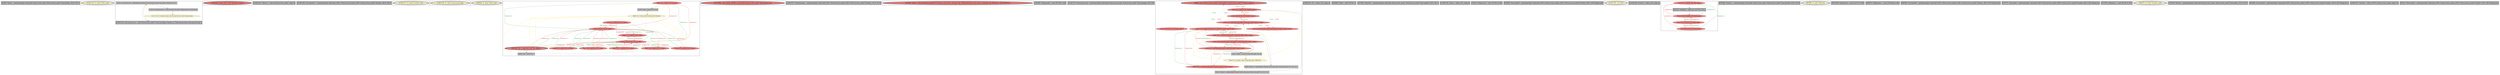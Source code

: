 
digraph G {





subgraph cluster36 {


node264 [penwidth=3.0,fontsize=20,fillcolor=grey,label="[5/50]  %next = getelementptr inbounds %struct.list_node, %struct.list_node* %arrayidx4, i32 0, i32 1",shape=rectangle,style=filled ]



}

subgraph cluster15 {


node236 [penwidth=3.0,fontsize=20,fillcolor=lemonchiffon,label="[132/133]  br label %for.cond",shape=ellipse,style=filled ]



}

subgraph cluster35 {


node263 [fillcolor=grey,label="[109/114]  %arrayctor.next = getelementptr inbounds %struct.list_node, %struct.list_node* %arrayctor.cur, i64 1",shape=rectangle,style=filled ]
node262 [penwidth=3.0,fontsize=20,fillcolor=grey,label="[106/115]  %arrayctor.cur = phi %struct.list_node* [ %array.begin, %entry ], [ %arrayctor.next, %arrayctor.loop ]",shape=rectangle,style=filled ]
node260 [fillcolor=grey,label="[110/113]  %arrayctor.done = icmp eq %struct.list_node* %arrayctor.next, %arrayctor.end",shape=rectangle,style=filled ]
node261 [fillcolor=lemonchiffon,label="[111/112]  br i1 %arrayctor.done, label %arrayctor.cont, label %arrayctor.loop",shape=ellipse,style=filled ]

node262->node263 [style=solid,color=black,label="",penwidth=0.5,fontcolor=black ]
node261->node262 [style=solid,color=gold,label="C",penwidth=1.0,fontcolor=gold ]
node261->node260 [style=solid,color=gold,label="C",penwidth=1.0,fontcolor=gold ]
node263->node260 [style=solid,color=black,label="",penwidth=0.5,fontcolor=black ]
node261->node263 [style=solid,color=gold,label="C",penwidth=1.0,fontcolor=gold ]
node260->node261 [style=solid,color=black,label="",penwidth=0.5,fontcolor=black ]
node261->node261 [style=solid,color=gold,label="C",penwidth=1.0,fontcolor=gold ]
node263->node262 [style=solid,color=black,label="",penwidth=0.5,fontcolor=black ]


}

subgraph cluster11 {


node218 [penwidth=3.0,fontsize=20,fillcolor=lightcoral,label="[123/124]  store i32 0, i32* %retval, align 4",shape=ellipse,style=filled ]



}

subgraph cluster19 {


node240 [penwidth=3.0,fontsize=20,fillcolor=grey,label="[140/141]  %list_it = alloca %struct.list_node*, align 8",shape=rectangle,style=filled ]



}

subgraph cluster9 {


node216 [penwidth=3.0,fontsize=20,fillcolor=grey,label="[129/130]  %arrayidx11 = getelementptr inbounds [100 x %struct.list_node], [100 x %struct.list_node]* %nodes, i64 0, i64 0",shape=rectangle,style=filled ]



}

subgraph cluster8 {


node215 [penwidth=3.0,fontsize=20,fillcolor=lemonchiffon,label="[136/137]  br label %while.cond",shape=ellipse,style=filled ]



}

subgraph cluster10 {


node217 [penwidth=3.0,fontsize=20,fillcolor=lemonchiffon,label="[138/139]  br label %arrayctor.loop",shape=ellipse,style=filled ]



}

subgraph cluster23 {


node244 [penwidth=3.0,fontsize=20,fillcolor=lemonchiffon,label="[83/84]  br label %for.cond",shape=ellipse,style=filled ]



}

subgraph cluster7 {


node214 [fillcolor=lightcoral,label="[80/93]  %0 = load i32, i32* %i, align 4",shape=ellipse,style=filled ]
node212 [fillcolor=lightcoral,label="[62/69]  %3 = load i32, i32* %i, align 4",shape=ellipse,style=filled ]
node213 [fillcolor=grey,label="[81/92]  %cmp = icmp ult i32 %0, 99",shape=rectangle,style=filled ]
node211 [penwidth=3.0,fontsize=20,fillcolor=lightcoral,label="[0/105]  %5 = load i32, i32* %i, align 4",shape=ellipse,style=filled ]
node210 [fillcolor=lemonchiffon,label="[82/91]  br i1 %cmp, label %for.body, label %for.end",shape=ellipse,style=filled ]
node209 [fillcolor=lightcoral,label="[1/104]  store i32 0, i32* %i, align 4",shape=ellipse,style=filled ]
node208 [fillcolor=lightcoral,label="[53/102]  store i32 %inc, i32* %i, align 4",shape=ellipse,style=filled ]
node207 [fillcolor=lightcoral,label="[70/71]  %6 = load i32, i32* %i, align 4",shape=ellipse,style=filled ]
node202 [fillcolor=lightcoral,label="[2/103]  %4 = load i32, i32* %i, align 4",shape=ellipse,style=filled ]
node201 [fillcolor=lightcoral,label="[94/101]  %7 = load i32, i32* %i, align 4",shape=ellipse,style=filled ]
node203 [fillcolor=lightcoral,label="[54/61]  %8 = load i32, i32* %i, align 4",shape=ellipse,style=filled ]
node205 [fillcolor=grey,label="[89/90]  %inc = add i32 %5, 1",shape=rectangle,style=filled ]
node204 [fillcolor=lightcoral,label="[85/86]  %1 = load i32, i32* %i, align 4",shape=ellipse,style=filled ]
node206 [fillcolor=lightcoral,label="[72/79]  %2 = load i32, i32* %i, align 4",shape=ellipse,style=filled ]

node210->node208 [style=solid,color=gold,label="C",penwidth=1.0,fontcolor=gold ]
node210->node204 [style=solid,color=gold,label="C",penwidth=1.0,fontcolor=gold ]
node214->node209 [style=solid,color=firebrick3,label="A|indep|Const",penwidth=1.0,fontcolor=firebrick3 ]
node209->node211 [style=solid,color=forestgreen,label="T|indep|Const",penwidth=1.0,fontcolor=forestgreen ]
node210->node206 [style=solid,color=gold,label="C",penwidth=1.0,fontcolor=gold ]
node211->node209 [style=solid,color=firebrick3,label="A|indep|Const",penwidth=1.0,fontcolor=firebrick3 ]
node208->node211 [style=solid,color=forestgreen,label="T|indep|Const",penwidth=1.0,fontcolor=forestgreen ]
node211->node208 [style=solid,color=firebrick3,label="A|indep|Const",penwidth=1.0,fontcolor=firebrick3 ]
node209->node207 [style=solid,color=forestgreen,label="T|indep|Const",penwidth=1.0,fontcolor=forestgreen ]
node206->node208 [style=solid,color=firebrick3,label="A|indep|Const",penwidth=1.0,fontcolor=firebrick3 ]
node214->node208 [style=solid,color=firebrick3,label="A|indep|Const",penwidth=1.0,fontcolor=firebrick3 ]
node207->node209 [style=solid,color=firebrick3,label="A|indep|Const",penwidth=1.0,fontcolor=firebrick3 ]
node208->node207 [style=solid,color=forestgreen,label="T|indep|Const",penwidth=1.0,fontcolor=forestgreen ]
node204->node209 [style=solid,color=firebrick3,label="A|indep|Const",penwidth=1.0,fontcolor=firebrick3 ]
node212->node208 [style=solid,color=firebrick3,label="A|indep|Const",penwidth=1.0,fontcolor=firebrick3 ]
node201->node209 [style=solid,color=firebrick3,label="A|indep|Const",penwidth=1.0,fontcolor=firebrick3 ]
node210->node214 [style=solid,color=gold,label="C",penwidth=1.0,fontcolor=gold ]
node210->node213 [style=solid,color=gold,label="C",penwidth=1.0,fontcolor=gold ]
node205->node208 [style=solid,color=black,label="",penwidth=0.5,fontcolor=black ]
node201->node208 [style=solid,color=firebrick3,label="A|indep|Const",penwidth=1.0,fontcolor=firebrick3 ]
node208->node212 [style=solid,color=forestgreen,label="T|indep|Const",penwidth=1.0,fontcolor=forestgreen ]
node210->node210 [style=solid,color=gold,label="C",penwidth=1.0,fontcolor=gold ]
node210->node212 [style=solid,color=gold,label="C",penwidth=1.0,fontcolor=gold ]
node203->node209 [style=solid,color=firebrick3,label="A|indep|Const",penwidth=1.0,fontcolor=firebrick3 ]
node208->node214 [style=solid,color=forestgreen,label="T|indep|Const",penwidth=1.0,fontcolor=forestgreen ]
node211->node205 [style=solid,color=black,label="",penwidth=0.5,fontcolor=black ]
node209->node206 [style=solid,color=forestgreen,label="T|indep|Const",penwidth=1.0,fontcolor=forestgreen ]
node214->node213 [style=solid,color=black,label="",penwidth=0.5,fontcolor=black ]
node208->node203 [style=solid,color=forestgreen,label="T|indep|Const",penwidth=1.0,fontcolor=forestgreen ]
node207->node208 [style=solid,color=firebrick3,label="A|indep|Const",penwidth=1.0,fontcolor=firebrick3 ]
node209->node202 [style=solid,color=forestgreen,label="T|indep|Const",penwidth=1.0,fontcolor=forestgreen ]
node213->node210 [style=solid,color=black,label="",penwidth=0.5,fontcolor=black ]
node202->node208 [style=solid,color=firebrick3,label="A|indep|Const",penwidth=1.0,fontcolor=firebrick3 ]
node210->node205 [style=solid,color=gold,label="C",penwidth=1.0,fontcolor=gold ]
node208->node206 [style=solid,color=forestgreen,label="T|indep|Const",penwidth=1.0,fontcolor=forestgreen ]
node203->node208 [style=solid,color=firebrick3,label="A|indep|Const",penwidth=1.0,fontcolor=firebrick3 ]
node208->node202 [style=solid,color=forestgreen,label="T|indep|Const",penwidth=1.0,fontcolor=forestgreen ]
node209->node201 [style=solid,color=forestgreen,label="T|indep|Const",penwidth=1.0,fontcolor=forestgreen ]
node206->node209 [style=solid,color=firebrick3,label="A|indep|Const",penwidth=1.0,fontcolor=firebrick3 ]
node208->node204 [style=solid,color=forestgreen,label="T|indep|Const",penwidth=1.0,fontcolor=forestgreen ]
node212->node209 [style=solid,color=firebrick3,label="A|indep|Const",penwidth=1.0,fontcolor=firebrick3 ]
node204->node208 [style=solid,color=firebrick3,label="A|indep|Const",penwidth=1.0,fontcolor=firebrick3 ]
node210->node202 [style=solid,color=gold,label="C",penwidth=1.0,fontcolor=gold ]
node209->node203 [style=solid,color=forestgreen,label="T|indep|Const",penwidth=1.0,fontcolor=forestgreen ]
node208->node201 [style=solid,color=forestgreen,label="T|indep|Const",penwidth=1.0,fontcolor=forestgreen ]
node209->node214 [style=solid,color=forestgreen,label="T|indep|Const",penwidth=1.0,fontcolor=forestgreen ]
node210->node211 [style=solid,color=gold,label="C",penwidth=1.0,fontcolor=gold ]
node202->node209 [style=solid,color=firebrick3,label="A|indep|Const",penwidth=1.0,fontcolor=firebrick3 ]
node209->node204 [style=solid,color=forestgreen,label="T|indep|Const",penwidth=1.0,fontcolor=forestgreen ]
node209->node212 [style=solid,color=forestgreen,label="T|indep|Const",penwidth=1.0,fontcolor=forestgreen ]


}

subgraph cluster14 {


node235 [penwidth=3.0,fontsize=20,fillcolor=lightcoral,label="[107/108]  call void @_ZN9list_nodeC2Ev(%struct.list_node* %arrayctor.cur)",shape=ellipse,style=filled ]



}

subgraph cluster6 {


node200 [penwidth=3.0,fontsize=20,fillcolor=grey,label="[126/127]  %array.begin = getelementptr inbounds [100 x %struct.list_node], [100 x %struct.list_node]* %nodes, i32 0, i32 0",shape=rectangle,style=filled ]



}

subgraph cluster30 {


node251 [penwidth=3.0,fontsize=20,fillcolor=lightcoral,label="[15/16]  %call = call dereferenceable(272) %class.std::basic_ostream* @_ZNSolsEi(%class.std::basic_ostream* @_ZSt4cout, i32 %15)%15)",shape=ellipse,style=filled ]



}

subgraph cluster31 {


node252 [penwidth=3.0,fontsize=20,fillcolor=grey,label="[55/60]  %idxprom8 = zext i32 %8 to i64",shape=rectangle,style=filled ]



}

subgraph cluster0 {


node194 [penwidth=3.0,fontsize=20,fillcolor=grey,label="[116/117]  %arrayctor.end = getelementptr inbounds %struct.list_node, %struct.list_node* %array.begin, i64 100",shape=rectangle,style=filled ]



}

subgraph cluster13 {


node233 [penwidth=3.0,fontsize=20,fillcolor=lightcoral,label="[6/49]  store %struct.list_node* %arrayidx2, %struct.list_node** %next, align 8",shape=ellipse,style=filled ]
node232 [fillcolor=lightcoral,label="[40/41]  %13 = load %struct.list_node*, %struct.list_node** %list_it, align 8",shape=ellipse,style=filled ]
node230 [fillcolor=lightcoral,label="[9/26]  %11 = load i32, i32* %value13, align 8",shape=ellipse,style=filled ]
node227 [fillcolor=lightcoral,label="[8/27]  store %struct.list_node* null, %struct.list_node** %next10, align 8",shape=ellipse,style=filled ]
node229 [fillcolor=lightcoral,label="[29/46]  %10 = load %struct.list_node*, %struct.list_node** %list_it, align 8",shape=ellipse,style=filled ]
node228 [fillcolor=grey,label="[38/39]  %next15 = getelementptr inbounds %struct.list_node, %struct.list_node* %13, i32 0, i32 1",shape=rectangle,style=filled ]
node226 [fillcolor=lightcoral,label="[7/48]  %14 = load %struct.list_node*, %struct.list_node** %next15, align 8",shape=ellipse,style=filled ]
node221 [fillcolor=grey,label="[34/43]  %cmp12 = icmp ne %struct.list_node* %9, null",shape=rectangle,style=filled ]
node220 [fillcolor=lightcoral,label="[22/23]  store i32 %1, i32* %value, align 16",shape=ellipse,style=filled ]
node223 [fillcolor=lightcoral,label="[32/45]  store %struct.list_node* %arrayidx11, %struct.list_node** %list_it, align 8",shape=ellipse,style=filled ]
node231 [fillcolor=lightcoral,label="[24/25]  store i32 %6, i32* %value7, align 16",shape=ellipse,style=filled ]
node224 [fillcolor=lemonchiffon,label="[35/42]  br i1 %cmp12, label %while.body, label %while.end",shape=ellipse,style=filled ]
node222 [fillcolor=lightcoral,label="[33/44]  %9 = load %struct.list_node*, %struct.list_node** %list_it, align 8",shape=ellipse,style=filled ]
node234 [fillcolor=grey,label="[30/31]  %value13 = getelementptr inbounds %struct.list_node, %struct.list_node* %10, i32 0, i32 0",shape=rectangle,style=filled ]
node225 [fillcolor=lightcoral,label="[28/47]  store %struct.list_node* %14, %struct.list_node** %list_it, align 8",shape=ellipse,style=filled ]

node229->node234 [style=solid,color=black,label="",penwidth=0.5,fontcolor=black ]
node230->node227 [style=dotted,color=firebrick3,label="A|Conf",penwidth=1.0,fontcolor=firebrick3 ]
node226->node233 [style=dotted,color=firebrick3,label="A|Conf",penwidth=1.0,fontcolor=firebrick3 ]
node231->node226 [style=dotted,color=forestgreen,label="T|Conf",penwidth=1.0,fontcolor=forestgreen ]
node220->node230 [style=dotted,color=forestgreen,label="T|Conf",penwidth=1.0,fontcolor=forestgreen ]
node224->node224 [style=solid,color=gold,label="C",penwidth=1.0,fontcolor=gold ]
node229->node225 [style=solid,color=firebrick3,label="A|indep|Const",penwidth=1.0,fontcolor=firebrick3 ]
node224->node222 [style=solid,color=gold,label="C",penwidth=1.0,fontcolor=gold ]
node230->node220 [style=dotted,color=firebrick3,label="A|Conf",penwidth=1.0,fontcolor=firebrick3 ]
node224->node226 [style=solid,color=gold,label="C",penwidth=1.0,fontcolor=gold ]
node223->node232 [style=solid,color=forestgreen,label="T|indep|Const",penwidth=1.0,fontcolor=forestgreen ]
node225->node232 [style=solid,color=forestgreen,label="T|indep|Const",penwidth=1.0,fontcolor=forestgreen ]
node234->node230 [style=solid,color=black,label="",penwidth=0.5,fontcolor=black ]
node229->node223 [style=solid,color=firebrick3,label="A|indep|Const",penwidth=1.0,fontcolor=firebrick3 ]
node230->node233 [style=dotted,color=firebrick3,label="A|Conf",penwidth=1.0,fontcolor=firebrick3 ]
node233->node226 [style=dotted,color=forestgreen,label="T|Conf",penwidth=1.0,fontcolor=forestgreen ]
node233->node230 [style=dotted,color=forestgreen,label="T|Conf",penwidth=1.0,fontcolor=forestgreen ]
node228->node226 [style=solid,color=black,label="",penwidth=0.5,fontcolor=black ]
node230->node231 [style=dotted,color=firebrick3,label="A|Conf",penwidth=1.0,fontcolor=firebrick3 ]
node227->node230 [style=dotted,color=forestgreen,label="T|Conf",penwidth=1.0,fontcolor=forestgreen ]
node231->node230 [style=dotted,color=forestgreen,label="T|Conf",penwidth=1.0,fontcolor=forestgreen ]
node224->node229 [style=solid,color=gold,label="C",penwidth=1.0,fontcolor=gold ]
node226->node231 [style=dotted,color=firebrick3,label="A|Conf",penwidth=1.0,fontcolor=firebrick3 ]
node232->node225 [style=solid,color=firebrick3,label="A|indep|Const",penwidth=1.0,fontcolor=firebrick3 ]
node223->node229 [style=solid,color=forestgreen,label="T|indep|Const",penwidth=1.0,fontcolor=forestgreen ]
node232->node223 [style=solid,color=firebrick3,label="A|indep|Const",penwidth=1.0,fontcolor=firebrick3 ]
node226->node220 [style=dotted,color=firebrick3,label="A|Conf",penwidth=1.0,fontcolor=firebrick3 ]
node224->node232 [style=solid,color=gold,label="C",penwidth=1.0,fontcolor=gold ]
node222->node223 [style=solid,color=firebrick3,label="A|indep|Const",penwidth=1.0,fontcolor=firebrick3 ]
node226->node225 [style=solid,color=black,label="",penwidth=0.5,fontcolor=black ]
node227->node226 [style=dotted,color=forestgreen,label="T|Conf",penwidth=1.0,fontcolor=forestgreen ]
node224->node228 [style=solid,color=gold,label="C",penwidth=1.0,fontcolor=gold ]
node222->node221 [style=solid,color=black,label="",penwidth=0.5,fontcolor=black ]
node224->node221 [style=solid,color=gold,label="C",penwidth=1.0,fontcolor=gold ]
node221->node224 [style=solid,color=black,label="",penwidth=0.5,fontcolor=black ]
node223->node222 [style=solid,color=forestgreen,label="T|indep|Const",penwidth=1.0,fontcolor=forestgreen ]
node225->node229 [style=solid,color=forestgreen,label="T|indep|Const",penwidth=1.0,fontcolor=forestgreen ]
node224->node234 [style=solid,color=gold,label="C",penwidth=1.0,fontcolor=gold ]
node222->node225 [style=solid,color=firebrick3,label="A|indep|Const",penwidth=1.0,fontcolor=firebrick3 ]
node225->node222 [style=solid,color=forestgreen,label="T|indep|Const",penwidth=1.0,fontcolor=forestgreen ]
node224->node230 [style=solid,color=gold,label="C",penwidth=1.0,fontcolor=gold ]
node232->node228 [style=solid,color=black,label="",penwidth=0.5,fontcolor=black ]
node220->node226 [style=dotted,color=forestgreen,label="T|Conf",penwidth=1.0,fontcolor=forestgreen ]
node226->node227 [style=dotted,color=firebrick3,label="A|Conf",penwidth=1.0,fontcolor=firebrick3 ]
node224->node225 [style=solid,color=gold,label="C",penwidth=1.0,fontcolor=gold ]


}

subgraph cluster5 {


node199 [penwidth=3.0,fontsize=20,fillcolor=grey,label="[120/121]  %i = alloca i32, align 4",shape=rectangle,style=filled ]



}

subgraph cluster1 {


node195 [penwidth=3.0,fontsize=20,fillcolor=grey,label="[63/68]  %add = add i32 %3, 1",shape=rectangle,style=filled ]



}

subgraph cluster32 {


node253 [penwidth=3.0,fontsize=20,fillcolor=grey,label="[57/58]  %next10 = getelementptr inbounds %struct.list_node, %struct.list_node* %arrayidx9, i32 0, i32 1",shape=rectangle,style=filled ]



}

subgraph cluster3 {


node197 [penwidth=3.0,fontsize=20,fillcolor=grey,label="[118/119]  %sum = alloca i32, align 4",shape=rectangle,style=filled ]



}

subgraph cluster4 {


node198 [penwidth=3.0,fontsize=20,fillcolor=grey,label="[3/52]  %idxprom3 = zext i32 %4 to i64",shape=rectangle,style=filled ]



}

subgraph cluster17 {


node238 [penwidth=3.0,fontsize=20,fillcolor=grey,label="[56/59]  %arrayidx9 = getelementptr inbounds [100 x %struct.list_node], [100 x %struct.list_node]* %nodes, i64 0, i64 %idxprom8",shape=rectangle,style=filled ]



}

subgraph cluster16 {


node237 [penwidth=3.0,fontsize=20,fillcolor=lemonchiffon,label="[134/135]  ret i32 0",shape=ellipse,style=filled ]



}

subgraph cluster2 {


node196 [penwidth=3.0,fontsize=20,fillcolor=grey,label="[122/125]  %retval = alloca i32, align 4",shape=rectangle,style=filled ]



}

subgraph cluster34 {


node259 [fillcolor=lightcoral,label="[12/19]  %12 = load i32, i32* %sum, align 4",shape=ellipse,style=filled ]
node257 [fillcolor=lightcoral,label="[11/20]  store i32 %add14, i32* %sum, align 4",shape=ellipse,style=filled ]
node255 [fillcolor=lightcoral,label="[13/18]  store i32 0, i32* %sum, align 4",shape=ellipse,style=filled ]
node258 [penwidth=3.0,fontsize=20,fillcolor=grey,label="[10/21]  %add14 = add nsw i32 %12, %11",shape=rectangle,style=filled ]
node256 [fillcolor=lightcoral,label="[14/17]  %15 = load i32, i32* %sum, align 4",shape=ellipse,style=filled ]

node257->node259 [style=solid,color=forestgreen,label="T|indep|Const",penwidth=1.0,fontcolor=forestgreen ]
node259->node257 [style=solid,color=firebrick3,label="A|indep|Const",penwidth=1.0,fontcolor=firebrick3 ]
node257->node256 [style=solid,color=forestgreen,label="T|indep|Const",penwidth=1.0,fontcolor=forestgreen ]
node256->node257 [style=solid,color=firebrick3,label="A|indep|Const",penwidth=1.0,fontcolor=firebrick3 ]
node258->node257 [style=solid,color=black,label="",penwidth=0.5,fontcolor=black ]
node259->node258 [style=solid,color=black,label="",penwidth=0.5,fontcolor=black ]
node255->node256 [style=solid,color=forestgreen,label="T|indep|Const",penwidth=1.0,fontcolor=forestgreen ]
node259->node255 [style=solid,color=firebrick3,label="A|indep|Const",penwidth=1.0,fontcolor=firebrick3 ]
node255->node259 [style=solid,color=forestgreen,label="T|indep|Const",penwidth=1.0,fontcolor=forestgreen ]
node256->node255 [style=solid,color=firebrick3,label="A|indep|Const",penwidth=1.0,fontcolor=firebrick3 ]


}

subgraph cluster22 {


node243 [penwidth=3.0,fontsize=20,fillcolor=grey,label="[97/98]  %value7 = getelementptr inbounds %struct.list_node, %struct.list_node* %arrayidx6, i32 0, i32 0",shape=rectangle,style=filled ]



}

subgraph cluster25 {


node246 [penwidth=3.0,fontsize=20,fillcolor=lemonchiffon,label="[87/88]  br label %for.inc",shape=ellipse,style=filled ]



}

subgraph cluster18 {


node239 [penwidth=3.0,fontsize=20,fillcolor=grey,label="[95/100]  %idxprom5 = zext i32 %7 to i64",shape=rectangle,style=filled ]



}

subgraph cluster29 {


node250 [penwidth=3.0,fontsize=20,fillcolor=grey,label="[64/67]  %idxprom1 = zext i32 %add to i64",shape=rectangle,style=filled ]



}

subgraph cluster20 {


node241 [penwidth=3.0,fontsize=20,fillcolor=grey,label="[96/99]  %arrayidx6 = getelementptr inbounds [100 x %struct.list_node], [100 x %struct.list_node]* %nodes, i64 0, i64 %idxprom5",shape=rectangle,style=filled ]



}

subgraph cluster26 {


node247 [penwidth=3.0,fontsize=20,fillcolor=grey,label="[74/77]  %arrayidx = getelementptr inbounds [100 x %struct.list_node], [100 x %struct.list_node]* %nodes, i64 0, i64 %idxprom",shape=rectangle,style=filled ]



}

subgraph cluster24 {


node245 [penwidth=3.0,fontsize=20,fillcolor=grey,label="[73/78]  %idxprom = zext i32 %2 to i64",shape=rectangle,style=filled ]



}

subgraph cluster28 {


node249 [penwidth=3.0,fontsize=20,fillcolor=lemonchiffon,label="[36/37]  br label %while.cond",shape=ellipse,style=filled ]



}

subgraph cluster27 {


node248 [penwidth=3.0,fontsize=20,fillcolor=grey,label="[75/76]  %value = getelementptr inbounds %struct.list_node, %struct.list_node* %arrayidx, i32 0, i32 0",shape=rectangle,style=filled ]



}

subgraph cluster21 {


node242 [penwidth=3.0,fontsize=20,fillcolor=grey,label="[65/66]  %arrayidx2 = getelementptr inbounds [100 x %struct.list_node], [100 x %struct.list_node]* %nodes, i64 0, i64 %idxprom1",shape=rectangle,style=filled ]



}

subgraph cluster12 {


node219 [penwidth=3.0,fontsize=20,fillcolor=grey,label="[128/131]  %nodes = alloca [100 x %struct.list_node], align 16",shape=rectangle,style=filled ]



}

subgraph cluster33 {


node254 [penwidth=3.0,fontsize=20,fillcolor=grey,label="[4/51]  %arrayidx4 = getelementptr inbounds [100 x %struct.list_node], [100 x %struct.list_node]* %nodes, i64 0, i64 %idxprom3",shape=rectangle,style=filled ]



}

}
